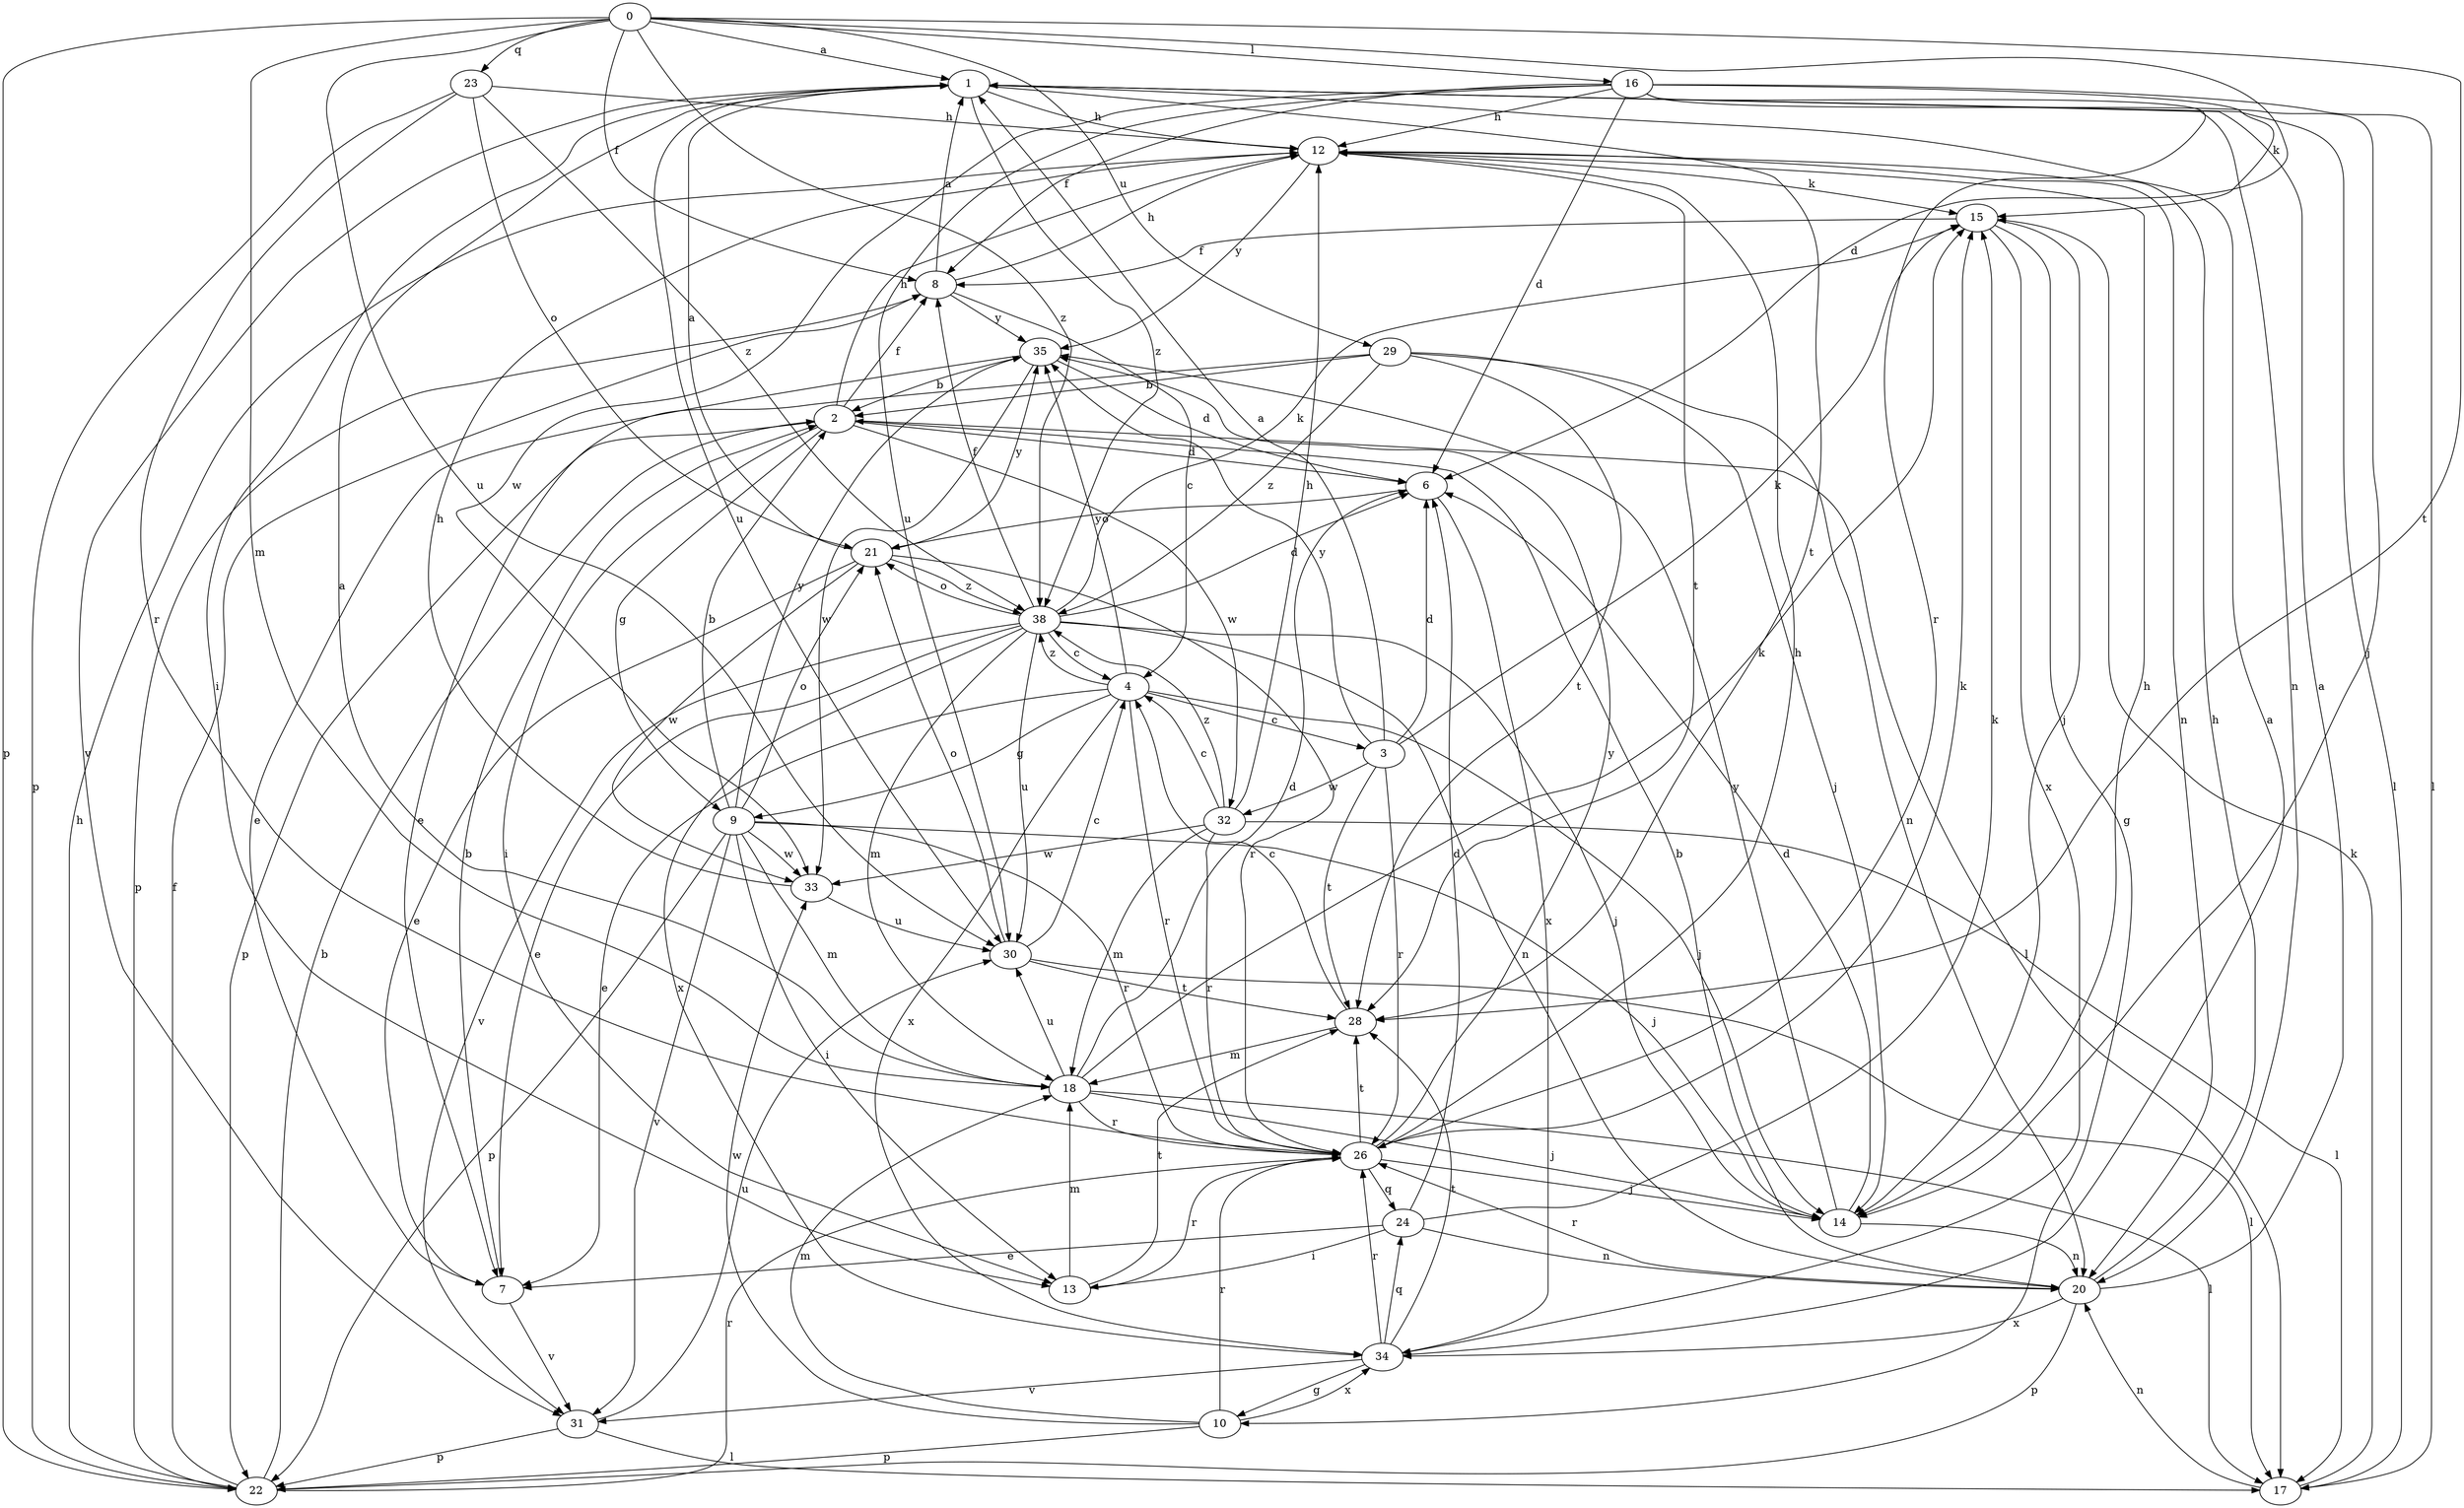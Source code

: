 strict digraph  {
0;
1;
2;
3;
4;
6;
7;
8;
9;
10;
12;
13;
14;
15;
16;
17;
18;
20;
21;
22;
23;
24;
26;
28;
29;
30;
31;
32;
33;
34;
35;
38;
0 -> 1  [label=a];
0 -> 6  [label=d];
0 -> 8  [label=f];
0 -> 16  [label=l];
0 -> 18  [label=m];
0 -> 22  [label=p];
0 -> 23  [label=q];
0 -> 28  [label=t];
0 -> 29  [label=u];
0 -> 30  [label=u];
0 -> 38  [label=z];
1 -> 12  [label=h];
1 -> 13  [label=i];
1 -> 17  [label=l];
1 -> 20  [label=n];
1 -> 28  [label=t];
1 -> 30  [label=u];
1 -> 31  [label=v];
1 -> 38  [label=z];
2 -> 6  [label=d];
2 -> 8  [label=f];
2 -> 9  [label=g];
2 -> 12  [label=h];
2 -> 13  [label=i];
2 -> 17  [label=l];
2 -> 22  [label=p];
2 -> 32  [label=w];
3 -> 1  [label=a];
3 -> 6  [label=d];
3 -> 15  [label=k];
3 -> 26  [label=r];
3 -> 28  [label=t];
3 -> 32  [label=w];
3 -> 35  [label=y];
4 -> 3  [label=c];
4 -> 7  [label=e];
4 -> 9  [label=g];
4 -> 14  [label=j];
4 -> 26  [label=r];
4 -> 34  [label=x];
4 -> 35  [label=y];
4 -> 38  [label=z];
6 -> 21  [label=o];
6 -> 34  [label=x];
7 -> 2  [label=b];
7 -> 31  [label=v];
8 -> 1  [label=a];
8 -> 4  [label=c];
8 -> 12  [label=h];
8 -> 22  [label=p];
8 -> 35  [label=y];
9 -> 2  [label=b];
9 -> 13  [label=i];
9 -> 14  [label=j];
9 -> 18  [label=m];
9 -> 21  [label=o];
9 -> 22  [label=p];
9 -> 26  [label=r];
9 -> 31  [label=v];
9 -> 33  [label=w];
9 -> 35  [label=y];
10 -> 18  [label=m];
10 -> 22  [label=p];
10 -> 26  [label=r];
10 -> 33  [label=w];
10 -> 34  [label=x];
12 -> 15  [label=k];
12 -> 20  [label=n];
12 -> 28  [label=t];
12 -> 35  [label=y];
13 -> 18  [label=m];
13 -> 26  [label=r];
13 -> 28  [label=t];
14 -> 6  [label=d];
14 -> 12  [label=h];
14 -> 20  [label=n];
14 -> 35  [label=y];
15 -> 8  [label=f];
15 -> 10  [label=g];
15 -> 14  [label=j];
15 -> 34  [label=x];
16 -> 6  [label=d];
16 -> 8  [label=f];
16 -> 12  [label=h];
16 -> 14  [label=j];
16 -> 15  [label=k];
16 -> 17  [label=l];
16 -> 26  [label=r];
16 -> 30  [label=u];
16 -> 33  [label=w];
17 -> 15  [label=k];
17 -> 20  [label=n];
18 -> 1  [label=a];
18 -> 6  [label=d];
18 -> 14  [label=j];
18 -> 15  [label=k];
18 -> 17  [label=l];
18 -> 26  [label=r];
18 -> 30  [label=u];
20 -> 1  [label=a];
20 -> 2  [label=b];
20 -> 12  [label=h];
20 -> 22  [label=p];
20 -> 26  [label=r];
20 -> 34  [label=x];
21 -> 1  [label=a];
21 -> 7  [label=e];
21 -> 26  [label=r];
21 -> 33  [label=w];
21 -> 35  [label=y];
21 -> 38  [label=z];
22 -> 2  [label=b];
22 -> 8  [label=f];
22 -> 12  [label=h];
22 -> 26  [label=r];
23 -> 12  [label=h];
23 -> 21  [label=o];
23 -> 22  [label=p];
23 -> 26  [label=r];
23 -> 38  [label=z];
24 -> 6  [label=d];
24 -> 7  [label=e];
24 -> 13  [label=i];
24 -> 15  [label=k];
24 -> 20  [label=n];
26 -> 12  [label=h];
26 -> 14  [label=j];
26 -> 15  [label=k];
26 -> 24  [label=q];
26 -> 28  [label=t];
26 -> 35  [label=y];
28 -> 4  [label=c];
28 -> 18  [label=m];
29 -> 2  [label=b];
29 -> 7  [label=e];
29 -> 14  [label=j];
29 -> 20  [label=n];
29 -> 28  [label=t];
29 -> 38  [label=z];
30 -> 4  [label=c];
30 -> 17  [label=l];
30 -> 21  [label=o];
30 -> 28  [label=t];
31 -> 17  [label=l];
31 -> 22  [label=p];
31 -> 30  [label=u];
32 -> 4  [label=c];
32 -> 12  [label=h];
32 -> 17  [label=l];
32 -> 18  [label=m];
32 -> 26  [label=r];
32 -> 33  [label=w];
32 -> 38  [label=z];
33 -> 12  [label=h];
33 -> 30  [label=u];
34 -> 1  [label=a];
34 -> 10  [label=g];
34 -> 24  [label=q];
34 -> 26  [label=r];
34 -> 28  [label=t];
34 -> 31  [label=v];
35 -> 2  [label=b];
35 -> 6  [label=d];
35 -> 7  [label=e];
35 -> 33  [label=w];
38 -> 4  [label=c];
38 -> 6  [label=d];
38 -> 7  [label=e];
38 -> 8  [label=f];
38 -> 14  [label=j];
38 -> 15  [label=k];
38 -> 18  [label=m];
38 -> 20  [label=n];
38 -> 21  [label=o];
38 -> 30  [label=u];
38 -> 31  [label=v];
38 -> 34  [label=x];
}

